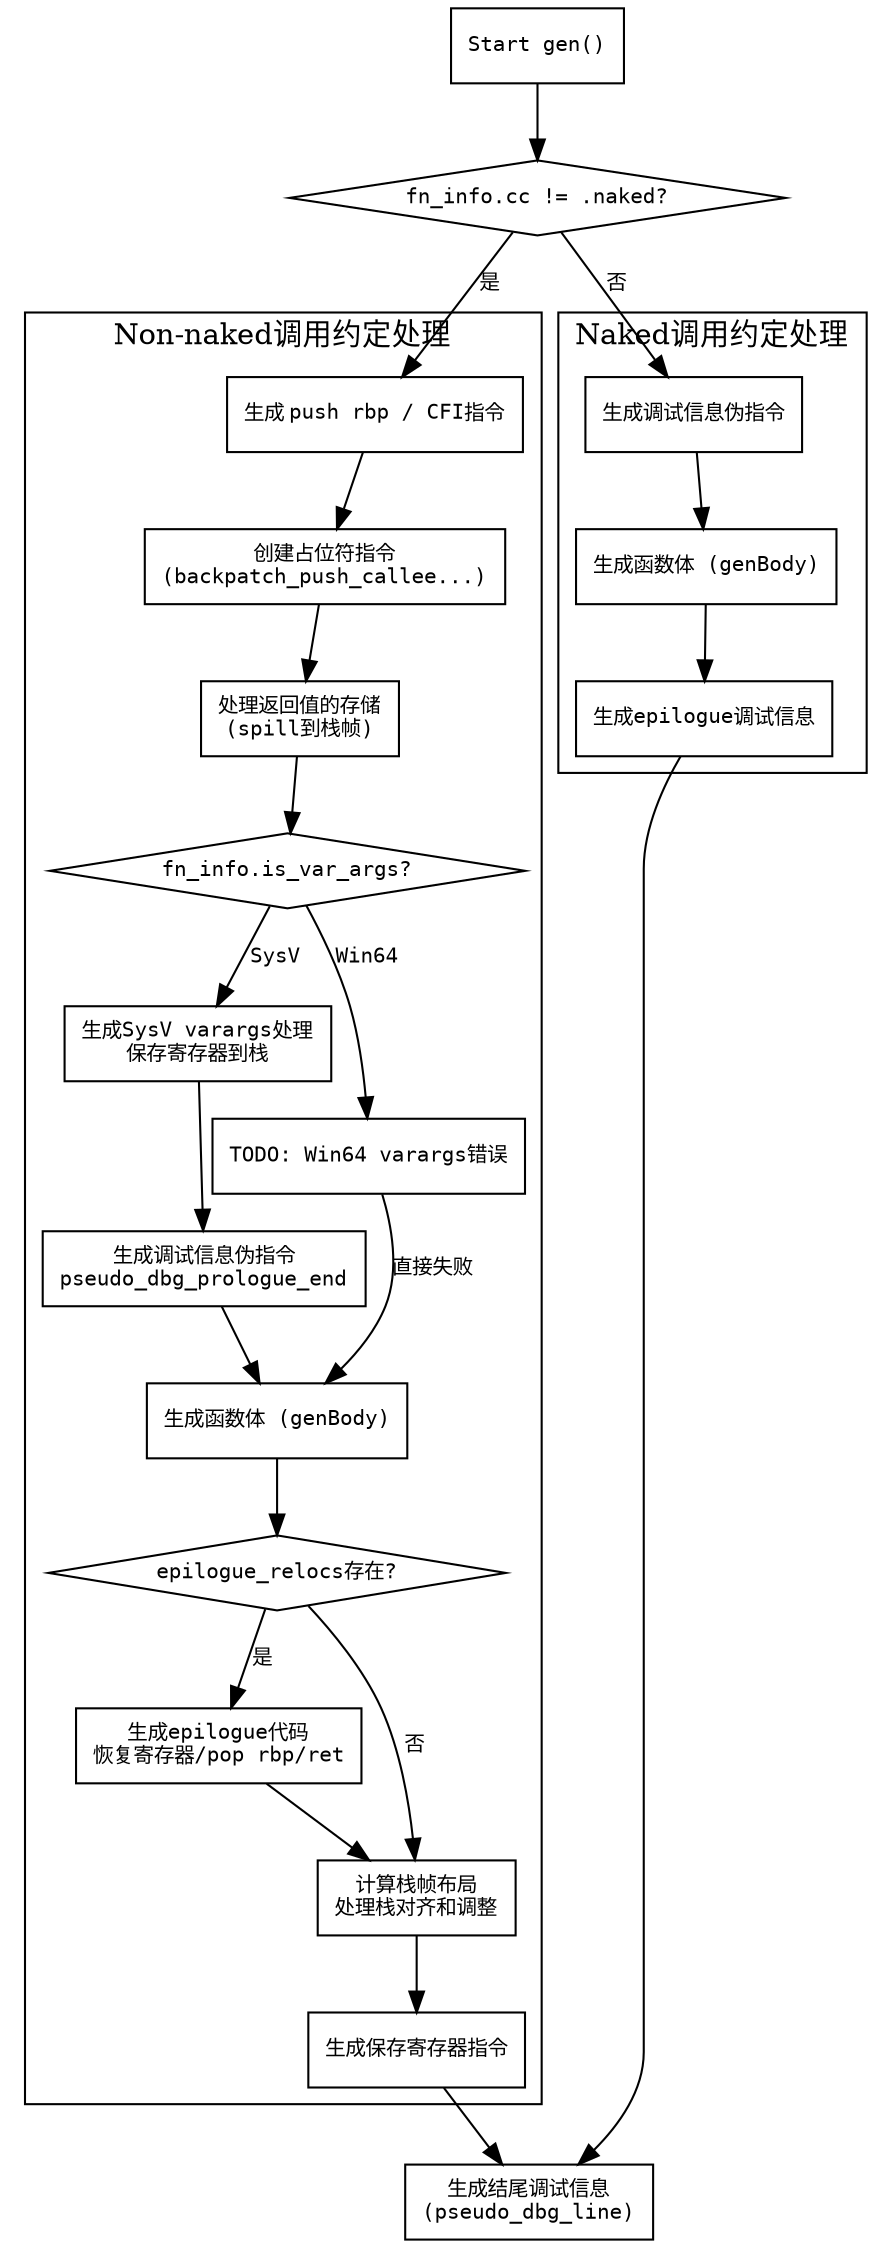 
digraph flowchart {
    node [shape=rectangle, fontname="Courier", fontsize=10];
    edge [fontname="Courier", fontsize=10];

    start [label="Start gen()"];
    check_naked [label="fn_info.cc != .naked?", shape=diamond];
    start -> check_naked;

    // Non-naked分支
    subgraph cluster_non_naked {
        label="Non-naked调用约定处理";
        push_rbp [label="生成 push rbp / CFI指令"];
        setup_placeholders [label="创建占位符指令\n(backpatch_push_callee...)"];
        handle_ret_mcv [label="处理返回值的存储\n(spill到栈帧)"];
        check_var_args [label="fn_info.is_var_args?", shape=diamond];
        handle_sysv_varargs [label="生成SysV varargs处理\n保存寄存器到栈"];
        handle_win_varargs [label="TODO: Win64 varargs错误"];
        debug_prologue [label="生成调试信息伪指令\npseudo_dbg_prologue_end"];
        gen_body [label="生成函数体 (genBody)"];
        check_epilogue [label="epilogue_relocs存在?", shape=diamond];
        gen_epilogue [label="生成epilogue代码\n恢复寄存器/pop rbp/ret"];
        frame_layout [label="计算栈帧布局\n处理栈对齐和调整"];
        save_regs [label="生成保存寄存器指令"];

        push_rbp -> setup_placeholders -> handle_ret_mcv -> check_var_args;
        check_var_args -> handle_sysv_varargs [label="SysV"];
        check_var_args -> handle_win_varargs [label="Win64"];
        handle_sysv_varargs -> debug_prologue;
        debug_prologue -> gen_body -> check_epilogue;
        check_epilogue -> gen_epilogue [label="是"];
        check_epilogue -> frame_layout [label="否"];
        gen_epilogue -> frame_layout;
        frame_layout -> save_regs;
    }

    // Naked分支
    subgraph cluster_naked {
        label="Naked调用约定处理";
        naked_debug [label="生成调试信息伪指令"];
        naked_gen_body [label="生成函数体 (genBody)"];
        naked_epilogue_debug [label="生成epilogue调试信息"];
        
        naked_debug -> naked_gen_body -> naked_epilogue_debug;
    }

    // 公共结束部分
    debug_end [label="生成结尾调试信息\n(pseudo_dbg_line)"];
    
    // 连接主分支
    check_naked -> push_rbp [label="是"];
    check_naked -> naked_debug [label="否"];
    save_regs -> debug_end;
    naked_epilogue_debug -> debug_end;
    
    // 异常处理路径
    handle_win_varargs -> gen_body [label="直接失败"];
}
